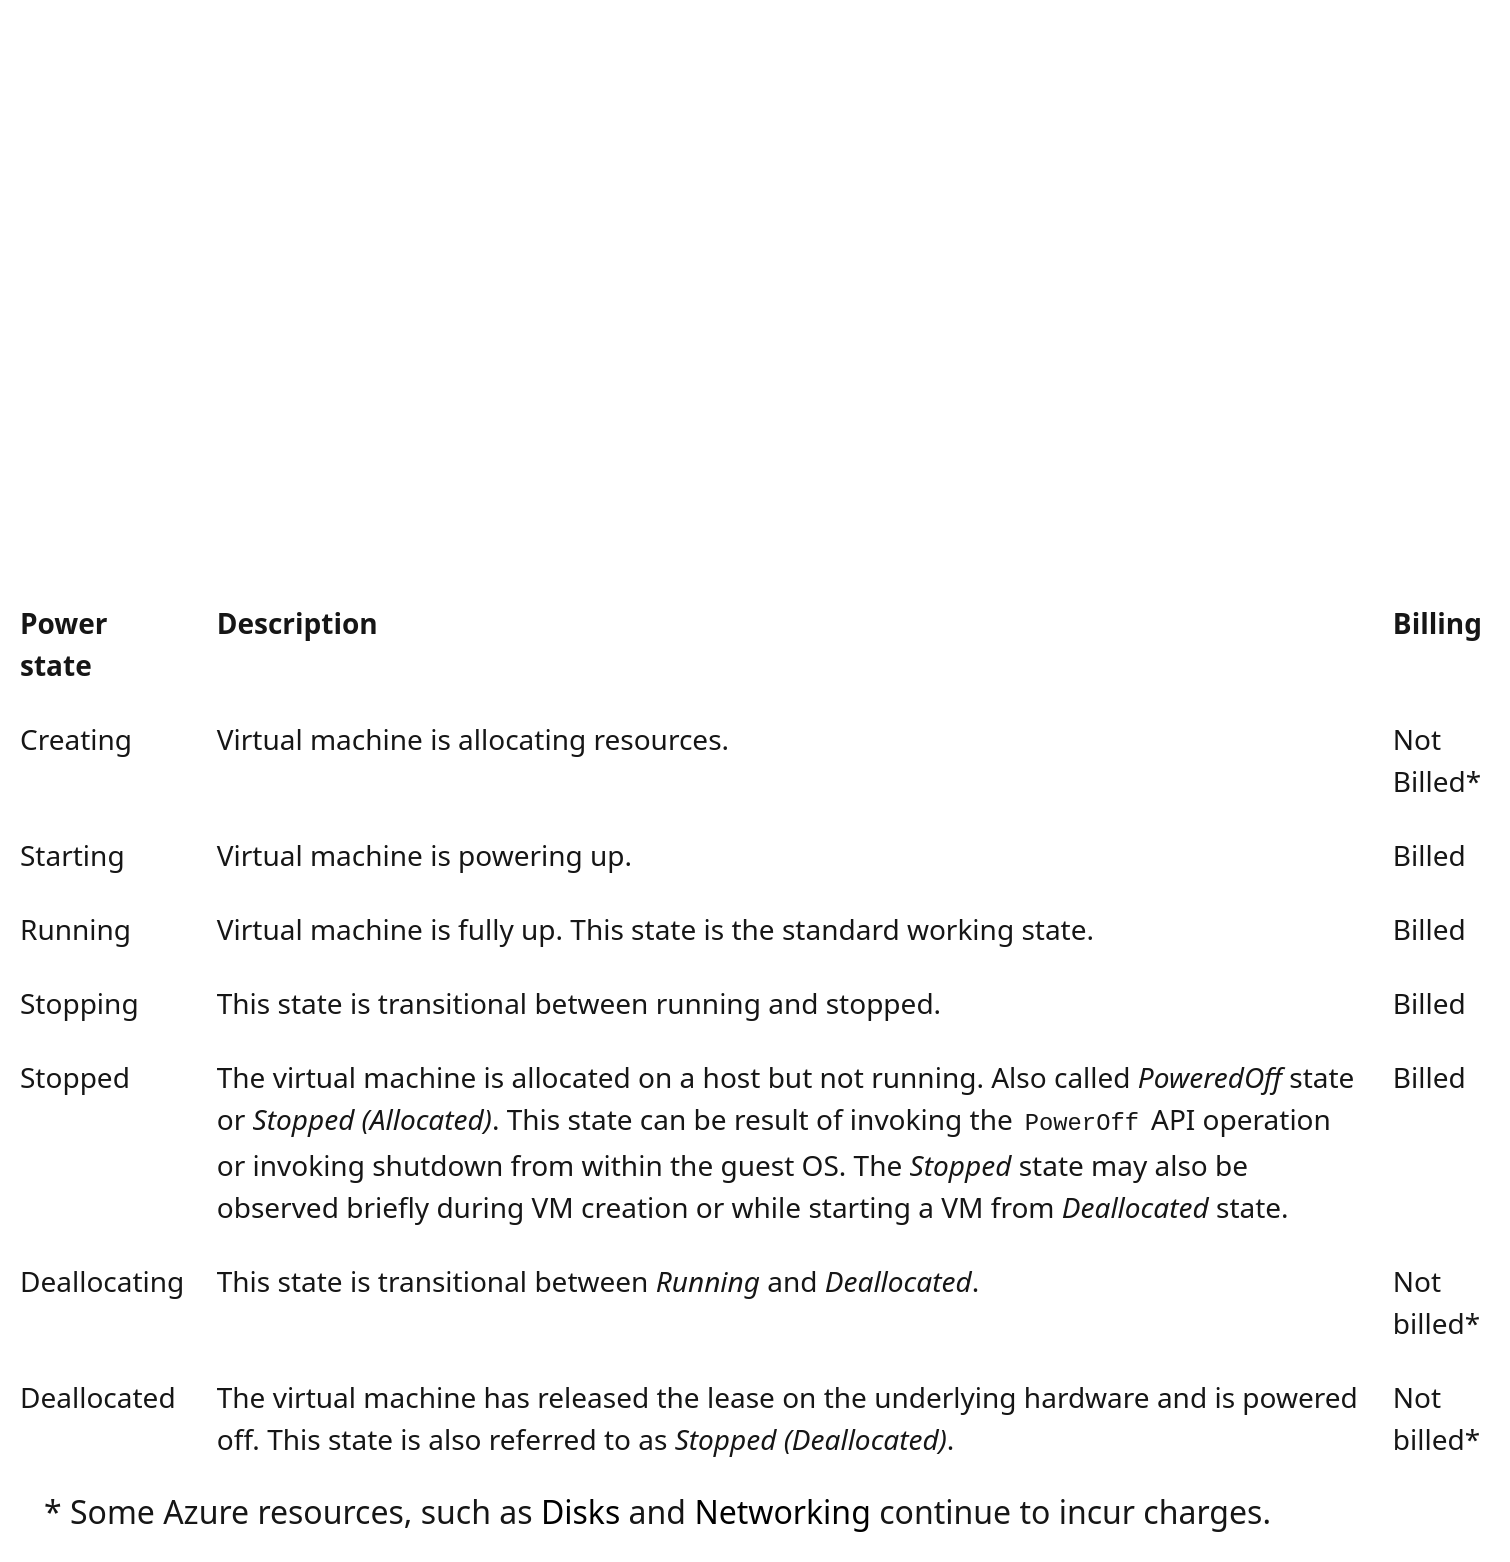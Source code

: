 <mxfile version="22.0.6" type="github">
  <diagram name="ページ1" id="zpHgbQW07-FmEmH62DgC">
    <mxGraphModel dx="1101" dy="603" grid="1" gridSize="10" guides="1" tooltips="1" connect="1" arrows="1" fold="1" page="1" pageScale="1" pageWidth="827" pageHeight="1169" math="0" shadow="0">
      <root>
        <mxCell id="0" />
        <mxCell id="1" parent="0" />
        <mxCell id="nUVPZtQ5XLbmJ3hW5yKJ-1" value="" style="shape=image;verticalLabelPosition=bottom;labelBackgroundColor=default;verticalAlign=top;aspect=fixed;imageAspect=0;image=https://learn.microsoft.com/en-us/azure/virtual-machines/media/virtual-machines-common-states-lifecycle/vm-power-states.png;" vertex="1" parent="1">
          <mxGeometry x="40" y="30" width="715.12" height="250" as="geometry" />
        </mxCell>
        <mxCell id="nUVPZtQ5XLbmJ3hW5yKJ-2" value="&lt;table aria-label=&quot;Table 1&quot; class=&quot;table table-sm&quot; style=&quot;box-sizing: inherit; outline-color: inherit; border-collapse: collapse; border-spacing: 0px; table-layout: auto; width: 751.875px; font-size: 0.875rem; margin-top: 1rem; border: 1px solid var(--theme-table-border-dark); color: rgb(22, 22, 22); font-family: &amp;quot;Segoe UI&amp;quot;, SegoeUI, &amp;quot;Helvetica Neue&amp;quot;, Helvetica, Arial, sans-serif; font-style: normal; font-variant-ligatures: normal; font-variant-caps: normal; font-weight: 400; letter-spacing: normal; orphans: 2; text-align: start; text-transform: none; widows: 2; word-spacing: 0px; -webkit-text-stroke-width: 0px; background-color: rgb(255, 255, 255); text-decoration-thickness: initial; text-decoration-style: initial; text-decoration-color: initial;&quot;&gt;&lt;thead style=&quot;box-sizing: inherit; outline-color: inherit;&quot;&gt;&lt;tr style=&quot;box-sizing: inherit; outline-color: inherit;&quot;&gt;&lt;th style=&quot;box-sizing: inherit; outline-color: inherit; padding: 0.5rem; overflow-wrap: break-word; border-block-start: 1px solid var(--theme-table-border-dark); vertical-align: top; line-height: 1.5; display: table-cell; text-align: left;&quot;&gt;Power state&lt;/th&gt;&lt;th style=&quot;box-sizing: inherit; outline-color: inherit; padding: 0.5rem; overflow-wrap: break-word; border-block-start: 1px solid var(--theme-table-border-dark); vertical-align: top; line-height: 1.5; display: table-cell; text-align: left;&quot;&gt;Description&lt;/th&gt;&lt;th style=&quot;box-sizing: inherit; outline-color: inherit; padding: 0.5rem; overflow-wrap: break-word; border-block-start: 1px solid var(--theme-table-border-dark); vertical-align: top; line-height: 1.5; display: table-cell; text-align: left;&quot;&gt;Billing&lt;/th&gt;&lt;/tr&gt;&lt;/thead&gt;&lt;tbody style=&quot;box-sizing: inherit; outline-color: inherit;&quot;&gt;&lt;tr style=&quot;box-sizing: inherit; outline-color: inherit;&quot;&gt;&lt;td style=&quot;box-sizing: inherit; outline-color: inherit; padding: 0.5rem; overflow-wrap: break-word; border-block-start: 1px solid var(--theme-table-border-dark); vertical-align: top; line-height: 1.5; display: table-cell; text-align: left;&quot;&gt;Creating&lt;/td&gt;&lt;td style=&quot;box-sizing: inherit; outline-color: inherit; padding: 0.5rem; overflow-wrap: break-word; border-block-start: 1px solid var(--theme-table-border-dark); vertical-align: top; line-height: 1.5; display: table-cell; text-align: left;&quot;&gt;Virtual machine is allocating resources.&lt;/td&gt;&lt;td style=&quot;box-sizing: inherit; outline-color: inherit; padding: 0.5rem; overflow-wrap: break-word; border-block-start: 1px solid var(--theme-table-border-dark); vertical-align: top; line-height: 1.5; display: table-cell; text-align: left;&quot;&gt;Not Billed*&lt;/td&gt;&lt;/tr&gt;&lt;tr style=&quot;box-sizing: inherit; outline-color: inherit;&quot;&gt;&lt;td style=&quot;box-sizing: inherit; outline-color: inherit; padding: 0.5rem; overflow-wrap: break-word; border-block-start: 1px solid var(--theme-table-border-dark); vertical-align: top; line-height: 1.5; display: table-cell; text-align: left;&quot;&gt;Starting&lt;/td&gt;&lt;td style=&quot;box-sizing: inherit; outline-color: inherit; padding: 0.5rem; overflow-wrap: break-word; border-block-start: 1px solid var(--theme-table-border-dark); vertical-align: top; line-height: 1.5; display: table-cell; text-align: left;&quot;&gt;Virtual machine is powering up.&lt;/td&gt;&lt;td style=&quot;box-sizing: inherit; outline-color: inherit; padding: 0.5rem; overflow-wrap: break-word; border-block-start: 1px solid var(--theme-table-border-dark); vertical-align: top; line-height: 1.5; display: table-cell; text-align: left;&quot;&gt;Billed&lt;/td&gt;&lt;/tr&gt;&lt;tr style=&quot;box-sizing: inherit; outline-color: inherit;&quot;&gt;&lt;td style=&quot;box-sizing: inherit; outline-color: inherit; padding: 0.5rem; overflow-wrap: break-word; border-block-start: 1px solid var(--theme-table-border-dark); vertical-align: top; line-height: 1.5; display: table-cell; text-align: left;&quot;&gt;Running&lt;/td&gt;&lt;td style=&quot;box-sizing: inherit; outline-color: inherit; padding: 0.5rem; overflow-wrap: break-word; border-block-start: 1px solid var(--theme-table-border-dark); vertical-align: top; line-height: 1.5; display: table-cell; text-align: left;&quot;&gt;Virtual machine is fully up. This state is the standard working state.&lt;/td&gt;&lt;td style=&quot;box-sizing: inherit; outline-color: inherit; padding: 0.5rem; overflow-wrap: break-word; border-block-start: 1px solid var(--theme-table-border-dark); vertical-align: top; line-height: 1.5; display: table-cell; text-align: left;&quot;&gt;Billed&lt;/td&gt;&lt;/tr&gt;&lt;tr style=&quot;box-sizing: inherit; outline-color: inherit;&quot;&gt;&lt;td style=&quot;box-sizing: inherit; outline-color: inherit; padding: 0.5rem; overflow-wrap: break-word; border-block-start: 1px solid var(--theme-table-border-dark); vertical-align: top; line-height: 1.5; display: table-cell; text-align: left;&quot;&gt;Stopping&lt;/td&gt;&lt;td style=&quot;box-sizing: inherit; outline-color: inherit; padding: 0.5rem; overflow-wrap: break-word; border-block-start: 1px solid var(--theme-table-border-dark); vertical-align: top; line-height: 1.5; display: table-cell; text-align: left;&quot;&gt;This state is transitional between running and stopped.&lt;/td&gt;&lt;td style=&quot;box-sizing: inherit; outline-color: inherit; padding: 0.5rem; overflow-wrap: break-word; border-block-start: 1px solid var(--theme-table-border-dark); vertical-align: top; line-height: 1.5; display: table-cell; text-align: left;&quot;&gt;Billed&lt;/td&gt;&lt;/tr&gt;&lt;tr style=&quot;box-sizing: inherit; outline-color: inherit;&quot;&gt;&lt;td style=&quot;box-sizing: inherit; outline-color: inherit; padding: 0.5rem; overflow-wrap: break-word; border-block-start: 1px solid var(--theme-table-border-dark); vertical-align: top; line-height: 1.5; display: table-cell; text-align: left;&quot;&gt;Stopped&lt;/td&gt;&lt;td style=&quot;box-sizing: inherit; outline-color: inherit; padding: 0.5rem; overflow-wrap: break-word; border-block-start: 1px solid var(--theme-table-border-dark); vertical-align: top; line-height: 1.5; display: table-cell; text-align: left;&quot;&gt;The virtual machine is allocated on a host but not running. Also called&lt;span&gt;&amp;nbsp;&lt;/span&gt;&lt;em style=&quot;box-sizing: inherit; outline-color: inherit;&quot;&gt;PoweredOff&lt;/em&gt;&lt;span&gt;&amp;nbsp;&lt;/span&gt;state or&lt;span&gt;&amp;nbsp;&lt;/span&gt;&lt;em style=&quot;box-sizing: inherit; outline-color: inherit;&quot;&gt;Stopped (Allocated)&lt;/em&gt;. This state can be result of invoking the&lt;span&gt;&amp;nbsp;&lt;/span&gt;&lt;code style=&quot;box-sizing: inherit; outline-color: inherit; font-family: SFMono-Regular, Consolas, &amp;quot;Liberation Mono&amp;quot;, Menlo, Courier, monospace; font-size: 11.9px; direction: ltr; background-color: var(--theme-inline-code); overflow-wrap: break-word; border-radius: 3px; padding: 0.1em 0.2em;&quot;&gt;PowerOff&lt;/code&gt;&lt;span&gt;&amp;nbsp;&lt;/span&gt;API operation or invoking shutdown from within the guest OS. The&lt;span&gt;&amp;nbsp;&lt;/span&gt;&lt;em style=&quot;box-sizing: inherit; outline-color: inherit;&quot;&gt;Stopped&lt;/em&gt;&lt;span&gt;&amp;nbsp;&lt;/span&gt;state may also be observed briefly during VM creation or while starting a VM from&lt;span&gt;&amp;nbsp;&lt;/span&gt;&lt;em style=&quot;box-sizing: inherit; outline-color: inherit;&quot;&gt;Deallocated&lt;/em&gt;&lt;span&gt;&amp;nbsp;&lt;/span&gt;state.&lt;/td&gt;&lt;td style=&quot;box-sizing: inherit; outline-color: inherit; padding: 0.5rem; overflow-wrap: break-word; border-block-start: 1px solid var(--theme-table-border-dark); vertical-align: top; line-height: 1.5; display: table-cell; text-align: left;&quot;&gt;Billed&lt;/td&gt;&lt;/tr&gt;&lt;tr style=&quot;box-sizing: inherit; outline-color: inherit;&quot;&gt;&lt;td style=&quot;box-sizing: inherit; outline-color: inherit; padding: 0.5rem; overflow-wrap: break-word; border-block-start: 1px solid var(--theme-table-border-dark); vertical-align: top; line-height: 1.5; display: table-cell; text-align: left;&quot;&gt;Deallocating&lt;/td&gt;&lt;td style=&quot;box-sizing: inherit; outline-color: inherit; padding: 0.5rem; overflow-wrap: break-word; border-block-start: 1px solid var(--theme-table-border-dark); vertical-align: top; line-height: 1.5; display: table-cell; text-align: left;&quot;&gt;This state is transitional between&lt;span&gt;&amp;nbsp;&lt;/span&gt;&lt;em style=&quot;box-sizing: inherit; outline-color: inherit;&quot;&gt;Running&lt;/em&gt;&lt;span&gt;&amp;nbsp;&lt;/span&gt;and&lt;span&gt;&amp;nbsp;&lt;/span&gt;&lt;em style=&quot;box-sizing: inherit; outline-color: inherit;&quot;&gt;Deallocated&lt;/em&gt;.&lt;/td&gt;&lt;td style=&quot;box-sizing: inherit; outline-color: inherit; padding: 0.5rem; overflow-wrap: break-word; border-block-start: 1px solid var(--theme-table-border-dark); vertical-align: top; line-height: 1.5; display: table-cell; text-align: left;&quot;&gt;Not billed*&lt;/td&gt;&lt;/tr&gt;&lt;tr style=&quot;box-sizing: inherit; outline-color: inherit;&quot;&gt;&lt;td style=&quot;box-sizing: inherit; outline-color: inherit; padding: 0.5rem; overflow-wrap: break-word; border-block-start: 1px solid var(--theme-table-border-dark); vertical-align: top; line-height: 1.5; display: table-cell; text-align: left;&quot;&gt;Deallocated&lt;/td&gt;&lt;td style=&quot;box-sizing: inherit; outline-color: inherit; padding: 0.5rem; overflow-wrap: break-word; border-block-start: 1px solid var(--theme-table-border-dark); vertical-align: top; line-height: 1.5; display: table-cell; text-align: left;&quot;&gt;The virtual machine has released the lease on the underlying hardware and is powered off. This state is also referred to as&lt;span&gt;&amp;nbsp;&lt;/span&gt;&lt;em style=&quot;box-sizing: inherit; outline-color: inherit;&quot;&gt;Stopped (Deallocated)&lt;/em&gt;.&lt;/td&gt;&lt;td style=&quot;box-sizing: inherit; outline-color: inherit; padding: 0.5rem; overflow-wrap: break-word; border-block-start: 1px solid var(--theme-table-border-dark); vertical-align: top; line-height: 1.5; display: table-cell; text-align: left;&quot;&gt;Not billed*&lt;/td&gt;&lt;/tr&gt;&lt;/tbody&gt;&lt;/table&gt;" style="text;whiteSpace=wrap;html=1;" vertex="1" parent="1">
          <mxGeometry x="40" y="300" width="750" height="440" as="geometry" />
        </mxCell>
        <mxCell id="nUVPZtQ5XLbmJ3hW5yKJ-3" value="&lt;span style=&quot;color: rgb(22, 22, 22); font-family: &amp;quot;Segoe UI&amp;quot;, SegoeUI, &amp;quot;Helvetica Neue&amp;quot;, Helvetica, Arial, sans-serif; font-size: 16px; font-style: normal; font-variant-ligatures: normal; font-variant-caps: normal; font-weight: 400; letter-spacing: normal; orphans: 2; text-align: start; text-indent: 0px; text-transform: none; widows: 2; word-spacing: 0px; -webkit-text-stroke-width: 0px; background-color: rgb(255, 255, 255); text-decoration-thickness: initial; text-decoration-style: initial; text-decoration-color: initial; float: none; display: inline !important;&quot;&gt;* Some Azure resources, such as&lt;span&gt;&amp;nbsp;&lt;/span&gt;&lt;/span&gt;&lt;a href=&quot;https://azure.microsoft.com/pricing/details/managed-disks&quot; data-linktype=&quot;external&quot; style=&quot;box-sizing: inherit; outline-color: inherit; color: var(--theme-hyperlink); cursor: pointer; overflow-wrap: break-word; text-decoration: none; background-color: rgb(255, 255, 255); outline-style: initial; outline-width: 0px; font-family: &amp;quot;Segoe UI&amp;quot;, SegoeUI, &amp;quot;Helvetica Neue&amp;quot;, Helvetica, Arial, sans-serif; font-size: 16px; font-style: normal; font-variant-ligatures: normal; font-variant-caps: normal; font-weight: 400; letter-spacing: normal; orphans: 2; text-align: start; text-indent: 0px; text-transform: none; widows: 2; word-spacing: 0px; -webkit-text-stroke-width: 0px;&quot;&gt;Disks&lt;/a&gt;&lt;span style=&quot;color: rgb(22, 22, 22); font-family: &amp;quot;Segoe UI&amp;quot;, SegoeUI, &amp;quot;Helvetica Neue&amp;quot;, Helvetica, Arial, sans-serif; font-size: 16px; font-style: normal; font-variant-ligatures: normal; font-variant-caps: normal; font-weight: 400; letter-spacing: normal; orphans: 2; text-align: start; text-indent: 0px; text-transform: none; widows: 2; word-spacing: 0px; -webkit-text-stroke-width: 0px; background-color: rgb(255, 255, 255); text-decoration-thickness: initial; text-decoration-style: initial; text-decoration-color: initial; float: none; display: inline !important;&quot;&gt;&lt;span&gt;&amp;nbsp;&lt;/span&gt;and&lt;span&gt;&amp;nbsp;&lt;/span&gt;&lt;/span&gt;&lt;a href=&quot;https://azure.microsoft.com/pricing/details/bandwidth/&quot; data-linktype=&quot;external&quot; style=&quot;box-sizing: inherit; outline-color: inherit; color: var(--theme-hyperlink); cursor: pointer; overflow-wrap: break-word; text-decoration: none; background-color: rgb(255, 255, 255); outline-style: initial; outline-width: 0px; font-family: &amp;quot;Segoe UI&amp;quot;, SegoeUI, &amp;quot;Helvetica Neue&amp;quot;, Helvetica, Arial, sans-serif; font-size: 16px; font-style: normal; font-variant-ligatures: normal; font-variant-caps: normal; font-weight: 400; letter-spacing: normal; orphans: 2; text-align: start; text-indent: 0px; text-transform: none; widows: 2; word-spacing: 0px; -webkit-text-stroke-width: 0px;&quot;&gt;Networking&lt;/a&gt;&lt;span style=&quot;color: rgb(22, 22, 22); font-family: &amp;quot;Segoe UI&amp;quot;, SegoeUI, &amp;quot;Helvetica Neue&amp;quot;, Helvetica, Arial, sans-serif; font-size: 16px; font-style: normal; font-variant-ligatures: normal; font-variant-caps: normal; font-weight: 400; letter-spacing: normal; orphans: 2; text-align: start; text-indent: 0px; text-transform: none; widows: 2; word-spacing: 0px; -webkit-text-stroke-width: 0px; background-color: rgb(255, 255, 255); text-decoration-thickness: initial; text-decoration-style: initial; text-decoration-color: initial; float: none; display: inline !important;&quot;&gt;&lt;span&gt;&amp;nbsp;&lt;/span&gt;continue to incur charges.&lt;/span&gt;" style="text;whiteSpace=wrap;html=1;" vertex="1" parent="1">
          <mxGeometry x="60" y="770" width="680" height="40" as="geometry" />
        </mxCell>
      </root>
    </mxGraphModel>
  </diagram>
</mxfile>

